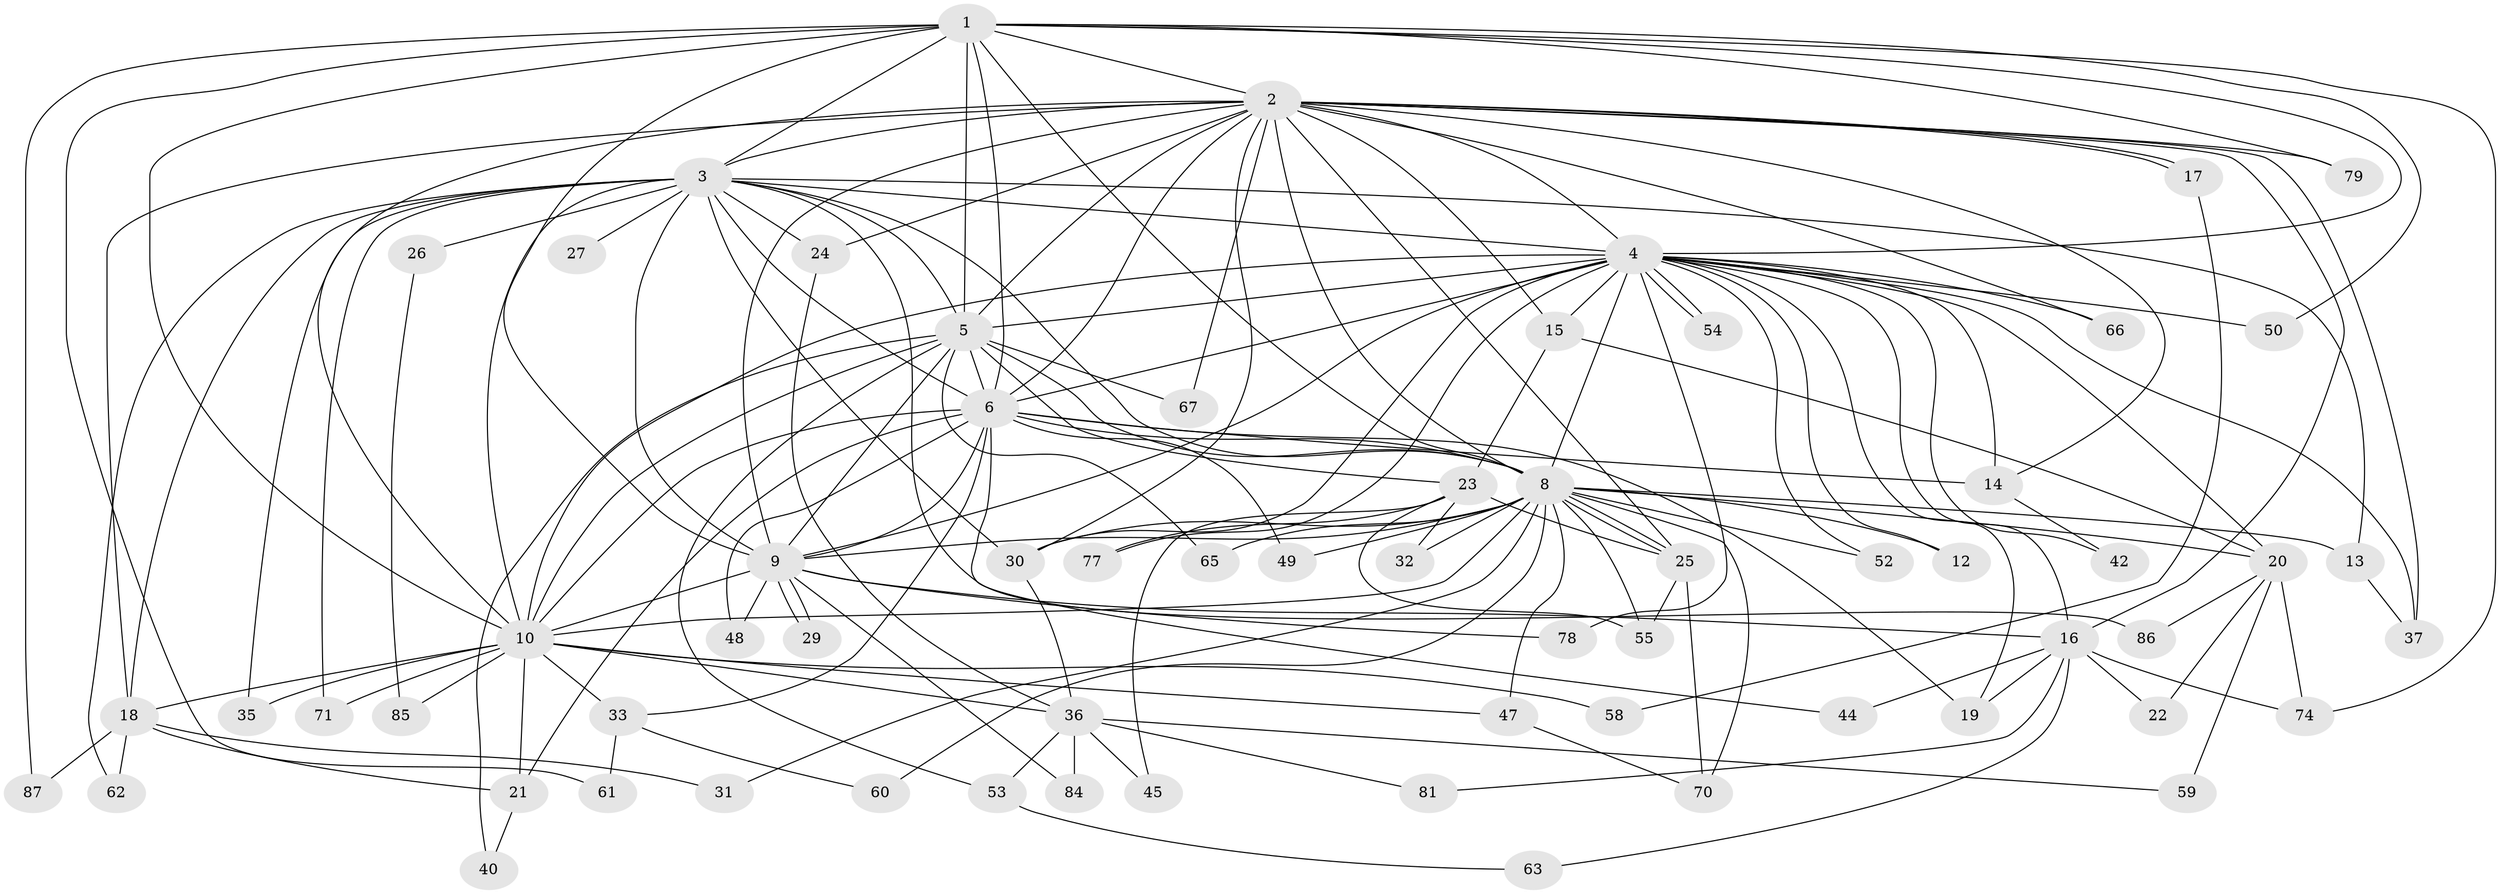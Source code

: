 // Generated by graph-tools (version 1.1) at 2025/51/02/27/25 19:51:46]
// undirected, 65 vertices, 161 edges
graph export_dot {
graph [start="1"]
  node [color=gray90,style=filled];
  1 [super="+56"];
  2 [super="+83"];
  3 [super="+7"];
  4 [super="+11"];
  5 [super="+34"];
  6 [super="+68"];
  8 [super="+73"];
  9 [super="+46"];
  10 [super="+38"];
  12;
  13;
  14;
  15 [super="+75"];
  16 [super="+76"];
  17;
  18 [super="+57"];
  19 [super="+28"];
  20 [super="+64"];
  21 [super="+89"];
  22;
  23 [super="+43"];
  24;
  25 [super="+39"];
  26;
  27;
  29;
  30 [super="+41"];
  31;
  32;
  33 [super="+51"];
  35;
  36 [super="+69"];
  37 [super="+72"];
  40;
  42;
  44;
  45;
  47;
  48;
  49;
  50;
  52;
  53;
  54;
  55 [super="+82"];
  58;
  59;
  60;
  61;
  62;
  63;
  65;
  66;
  67;
  70 [super="+80"];
  71;
  74 [super="+88"];
  77;
  78;
  79;
  81;
  84;
  85;
  86;
  87;
  1 -- 2;
  1 -- 3 [weight=2];
  1 -- 4;
  1 -- 5;
  1 -- 6;
  1 -- 8;
  1 -- 9;
  1 -- 10 [weight=2];
  1 -- 50;
  1 -- 61;
  1 -- 74;
  1 -- 87;
  1 -- 79;
  2 -- 3 [weight=2];
  2 -- 4;
  2 -- 5;
  2 -- 6;
  2 -- 8;
  2 -- 9;
  2 -- 10;
  2 -- 14;
  2 -- 15;
  2 -- 16;
  2 -- 17;
  2 -- 17;
  2 -- 18;
  2 -- 24;
  2 -- 37;
  2 -- 66;
  2 -- 67;
  2 -- 79;
  2 -- 30;
  2 -- 25;
  3 -- 4 [weight=2];
  3 -- 5 [weight=2];
  3 -- 6 [weight=2];
  3 -- 8 [weight=2];
  3 -- 9 [weight=2];
  3 -- 10 [weight=2];
  3 -- 26 [weight=2];
  3 -- 27 [weight=2];
  3 -- 62;
  3 -- 86;
  3 -- 71;
  3 -- 13;
  3 -- 24;
  3 -- 30;
  3 -- 35;
  3 -- 18;
  4 -- 5;
  4 -- 6;
  4 -- 8 [weight=2];
  4 -- 9 [weight=2];
  4 -- 10;
  4 -- 12;
  4 -- 14;
  4 -- 15 [weight=2];
  4 -- 19;
  4 -- 42;
  4 -- 50;
  4 -- 52;
  4 -- 54;
  4 -- 54;
  4 -- 66;
  4 -- 77;
  4 -- 78;
  4 -- 37;
  4 -- 16;
  4 -- 20;
  4 -- 30;
  5 -- 6;
  5 -- 8 [weight=2];
  5 -- 9;
  5 -- 10 [weight=2];
  5 -- 23;
  5 -- 40;
  5 -- 65;
  5 -- 67;
  5 -- 53;
  6 -- 8;
  6 -- 9;
  6 -- 10;
  6 -- 19;
  6 -- 21;
  6 -- 33;
  6 -- 44;
  6 -- 48;
  6 -- 49;
  6 -- 14;
  8 -- 9;
  8 -- 10 [weight=2];
  8 -- 12;
  8 -- 13;
  8 -- 20;
  8 -- 25;
  8 -- 25;
  8 -- 30;
  8 -- 31;
  8 -- 32;
  8 -- 47;
  8 -- 49;
  8 -- 52;
  8 -- 55;
  8 -- 60;
  8 -- 65;
  8 -- 70;
  9 -- 10;
  9 -- 16;
  9 -- 29;
  9 -- 29;
  9 -- 48;
  9 -- 78;
  9 -- 84;
  10 -- 18;
  10 -- 21;
  10 -- 33 [weight=2];
  10 -- 35;
  10 -- 47;
  10 -- 58;
  10 -- 71;
  10 -- 85;
  10 -- 36;
  13 -- 37;
  14 -- 42;
  15 -- 20;
  15 -- 23;
  16 -- 22;
  16 -- 44;
  16 -- 63;
  16 -- 74;
  16 -- 81;
  16 -- 19;
  17 -- 58;
  18 -- 31;
  18 -- 87;
  18 -- 21;
  18 -- 62;
  20 -- 22;
  20 -- 59;
  20 -- 86;
  20 -- 74;
  21 -- 40;
  23 -- 32;
  23 -- 45;
  23 -- 77;
  23 -- 25;
  23 -- 55;
  24 -- 36;
  25 -- 70;
  25 -- 55;
  26 -- 85;
  30 -- 36;
  33 -- 60;
  33 -- 61;
  36 -- 45;
  36 -- 53;
  36 -- 59;
  36 -- 84;
  36 -- 81;
  47 -- 70;
  53 -- 63;
}
